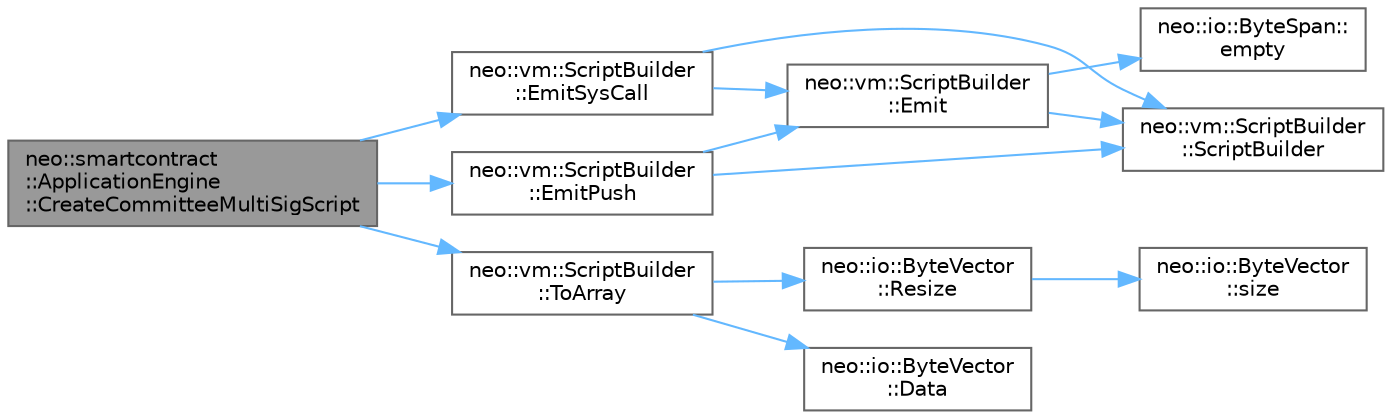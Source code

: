 digraph "neo::smartcontract::ApplicationEngine::CreateCommitteeMultiSigScript"
{
 // LATEX_PDF_SIZE
  bgcolor="transparent";
  edge [fontname=Helvetica,fontsize=10,labelfontname=Helvetica,labelfontsize=10];
  node [fontname=Helvetica,fontsize=10,shape=box,height=0.2,width=0.4];
  rankdir="LR";
  Node1 [id="Node000001",label="neo::smartcontract\l::ApplicationEngine\l::CreateCommitteeMultiSigScript",height=0.2,width=0.4,color="gray40", fillcolor="grey60", style="filled", fontcolor="black",tooltip=" "];
  Node1 -> Node2 [id="edge1_Node000001_Node000002",color="steelblue1",style="solid",tooltip=" "];
  Node2 [id="Node000002",label="neo::vm::ScriptBuilder\l::EmitPush",height=0.2,width=0.4,color="grey40", fillcolor="white", style="filled",URL="$classneo_1_1vm_1_1_script_builder.html#a9c3a57dae9d66ad4d9e9200b66a0ddb7",tooltip="Emits a push instruction with the specified number."];
  Node2 -> Node3 [id="edge2_Node000002_Node000003",color="steelblue1",style="solid",tooltip=" "];
  Node3 [id="Node000003",label="neo::vm::ScriptBuilder\l::Emit",height=0.2,width=0.4,color="grey40", fillcolor="white", style="filled",URL="$classneo_1_1vm_1_1_script_builder.html#ab1877cdf9881d1a79f2286688ec2c562",tooltip="Emits an instruction with the specified OpCode and operand."];
  Node3 -> Node4 [id="edge3_Node000003_Node000004",color="steelblue1",style="solid",tooltip=" "];
  Node4 [id="Node000004",label="neo::io::ByteSpan::\lempty",height=0.2,width=0.4,color="grey40", fillcolor="white", style="filled",URL="$classneo_1_1io_1_1_byte_span.html#aab84b50728599e4c9424a7cf8f62e155",tooltip="Checks if the ByteSpan is empty (STL compatibility)."];
  Node3 -> Node5 [id="edge4_Node000003_Node000005",color="steelblue1",style="solid",tooltip=" "];
  Node5 [id="Node000005",label="neo::vm::ScriptBuilder\l::ScriptBuilder",height=0.2,width=0.4,color="grey40", fillcolor="white", style="filled",URL="$classneo_1_1vm_1_1_script_builder.html#a66f287c318100ac25bc4914561653961",tooltip="Initializes a new instance of the ScriptBuilder class."];
  Node2 -> Node5 [id="edge5_Node000002_Node000005",color="steelblue1",style="solid",tooltip=" "];
  Node1 -> Node6 [id="edge6_Node000001_Node000006",color="steelblue1",style="solid",tooltip=" "];
  Node6 [id="Node000006",label="neo::vm::ScriptBuilder\l::EmitSysCall",height=0.2,width=0.4,color="grey40", fillcolor="white", style="filled",URL="$classneo_1_1vm_1_1_script_builder.html#ad107af0b6cc1c8927b6650844d4afc95",tooltip="Emits an instruction with OpCode.SYSCALL."];
  Node6 -> Node3 [id="edge7_Node000006_Node000003",color="steelblue1",style="solid",tooltip=" "];
  Node6 -> Node5 [id="edge8_Node000006_Node000005",color="steelblue1",style="solid",tooltip=" "];
  Node1 -> Node7 [id="edge9_Node000001_Node000007",color="steelblue1",style="solid",tooltip=" "];
  Node7 [id="Node000007",label="neo::vm::ScriptBuilder\l::ToArray",height=0.2,width=0.4,color="grey40", fillcolor="white", style="filled",URL="$classneo_1_1vm_1_1_script_builder.html#a5528baaa67d1cb2c8641773dbd80ddfb",tooltip="Converts the value of this instance to a byte vector."];
  Node7 -> Node8 [id="edge10_Node000007_Node000008",color="steelblue1",style="solid",tooltip=" "];
  Node8 [id="Node000008",label="neo::io::ByteVector\l::Data",height=0.2,width=0.4,color="grey40", fillcolor="white", style="filled",URL="$classneo_1_1io_1_1_byte_vector.html#a971af50d2778c4435c924cf4b839e8a1",tooltip="Gets a pointer to the data."];
  Node7 -> Node9 [id="edge11_Node000007_Node000009",color="steelblue1",style="solid",tooltip=" "];
  Node9 [id="Node000009",label="neo::io::ByteVector\l::Resize",height=0.2,width=0.4,color="grey40", fillcolor="white", style="filled",URL="$classneo_1_1io_1_1_byte_vector.html#ac5d394e2ac6ef922486d6b635d0a9c28",tooltip="Resizes the ByteVector."];
  Node9 -> Node10 [id="edge12_Node000009_Node000010",color="steelblue1",style="solid",tooltip=" "];
  Node10 [id="Node000010",label="neo::io::ByteVector\l::size",height=0.2,width=0.4,color="grey40", fillcolor="white", style="filled",URL="$classneo_1_1io_1_1_byte_vector.html#aa810a2a94af643c2ec1e2400da53d3d7",tooltip="Gets the size of the ByteVector (STL compatibility)."];
}

